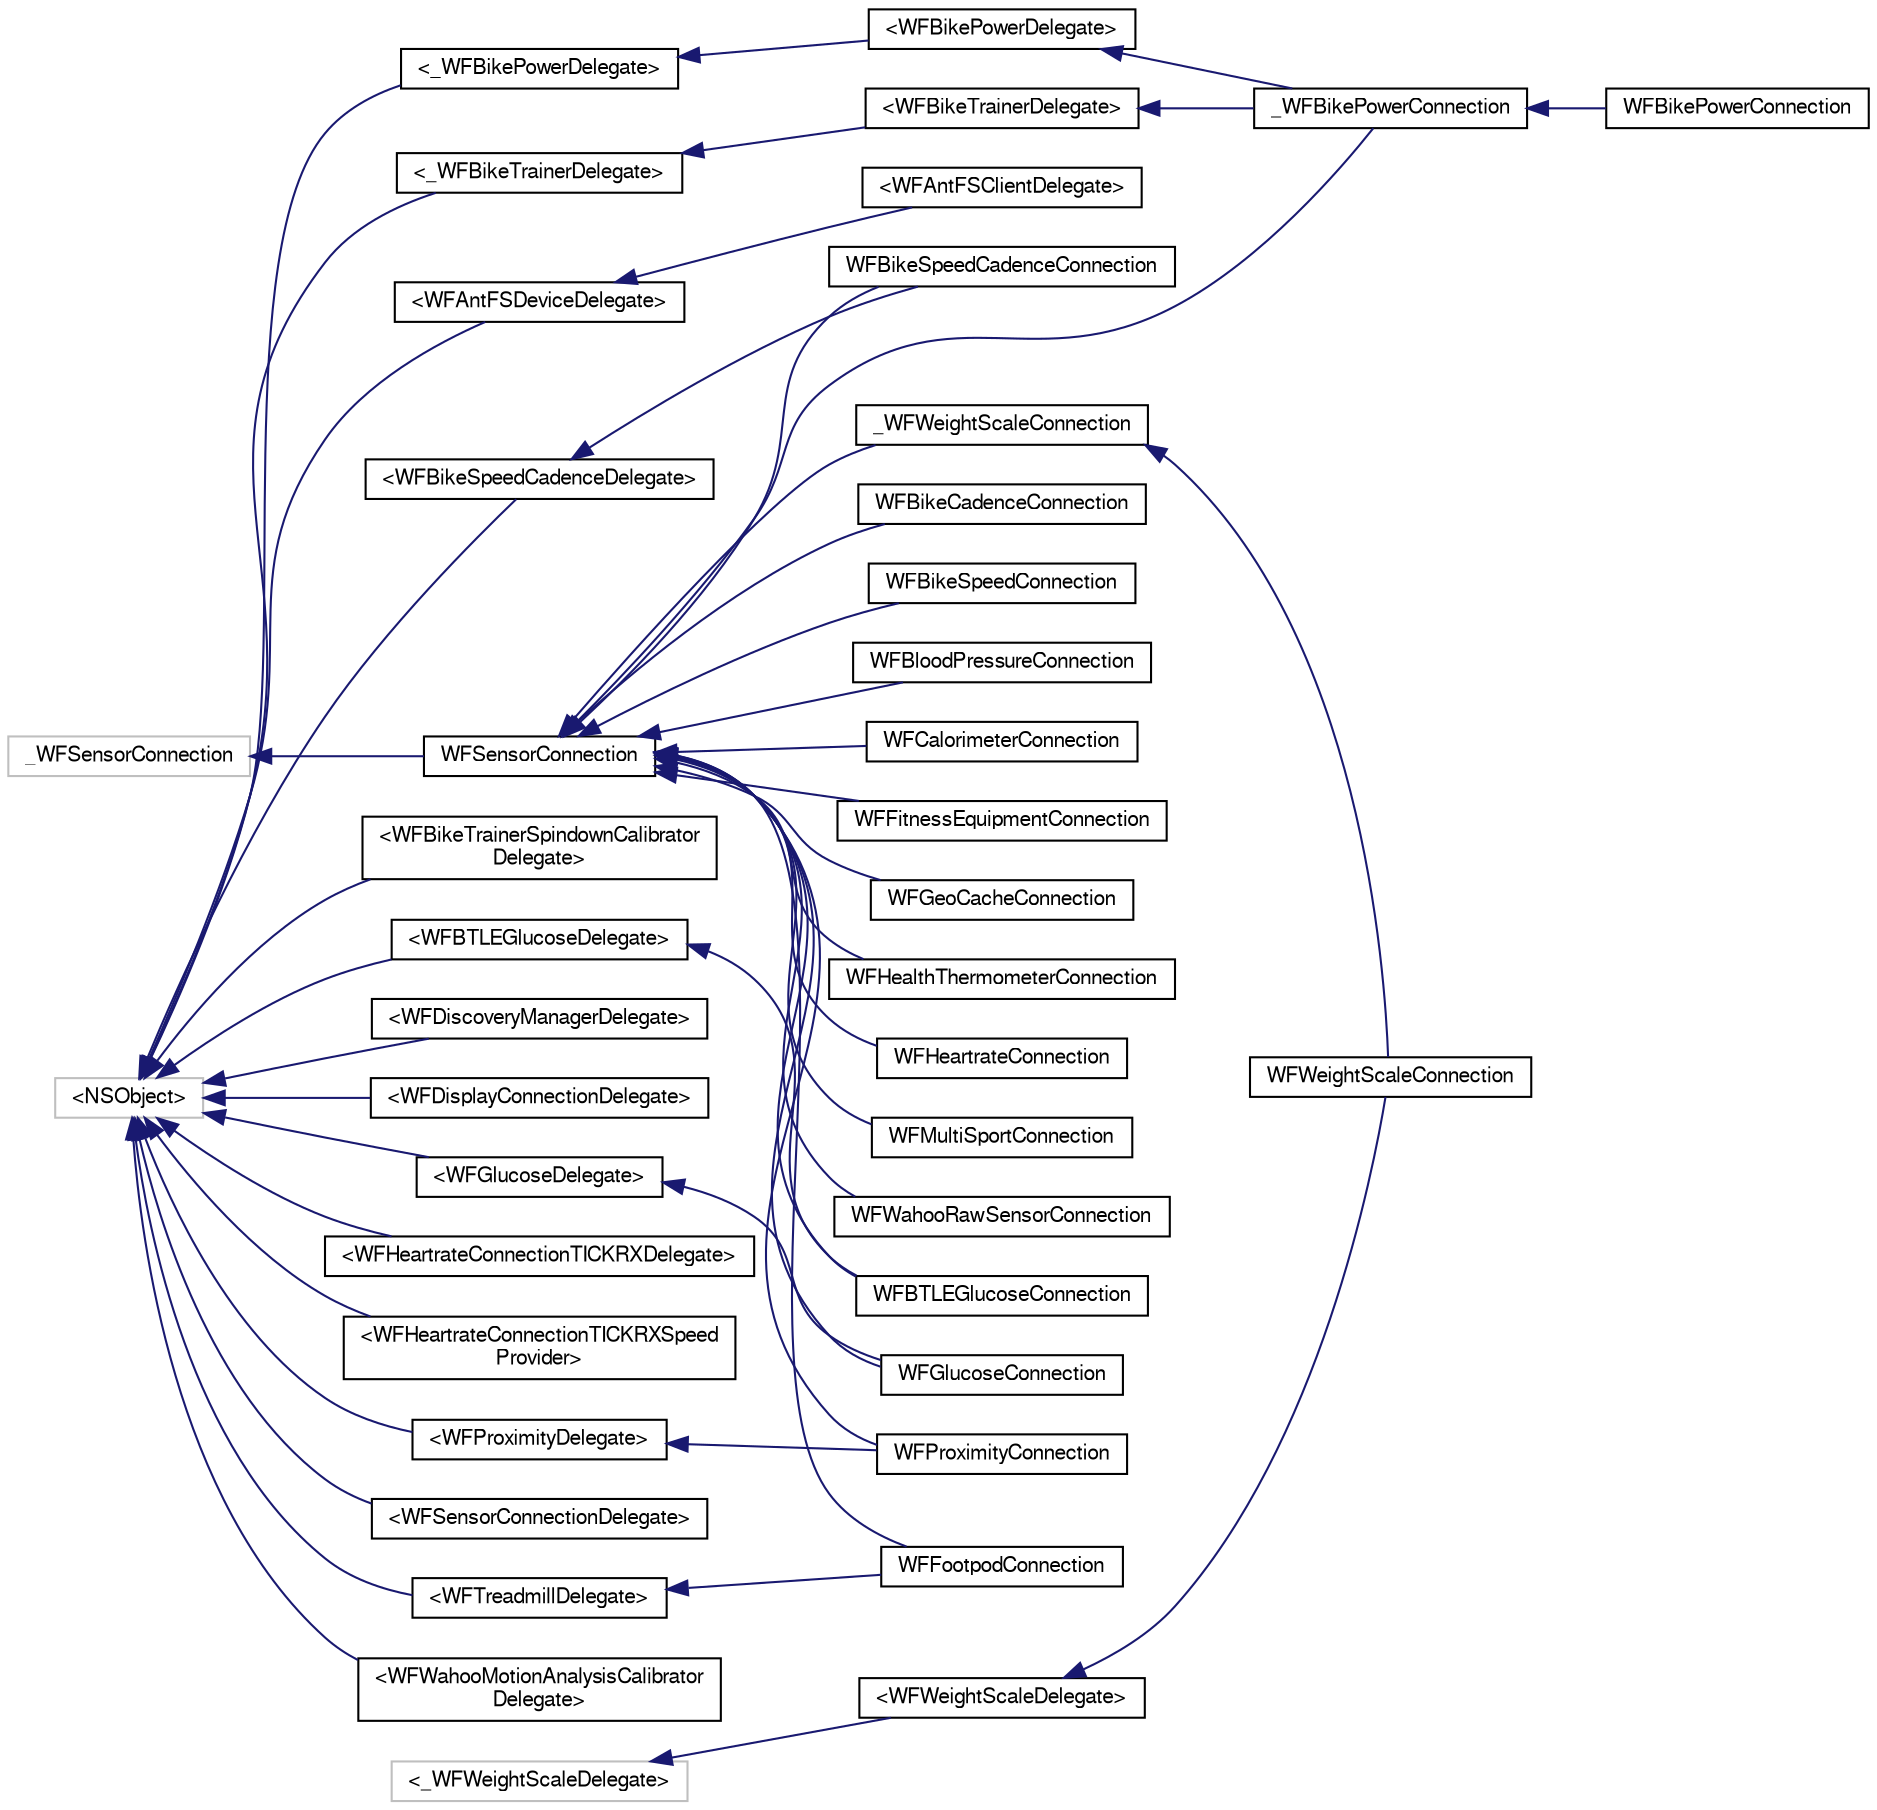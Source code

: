 digraph "Graphical Class Hierarchy"
{
  edge [fontname="FreeSans",fontsize="10",labelfontname="FreeSans",labelfontsize="10"];
  node [fontname="FreeSans",fontsize="10",shape=record];
  rankdir="LR";
  Node1 [label="_WFSensorConnection",height=0.2,width=0.4,color="grey75", fillcolor="white", style="filled"];
  Node1 -> Node2 [dir="back",color="midnightblue",fontsize="10",style="solid",fontname="FreeSans"];
  Node2 [label="WFSensorConnection",height=0.2,width=0.4,color="black", fillcolor="white", style="filled",URL="$interface_w_f_sensor_connection.html",tooltip="Represents the connection for an ANT sensor. "];
  Node2 -> Node3 [dir="back",color="midnightblue",fontsize="10",style="solid",fontname="FreeSans"];
  Node3 [label="_WFBikePowerConnection",height=0.2,width=0.4,color="black", fillcolor="white", style="filled",URL="$interface___w_f_bike_power_connection.html"];
  Node3 -> Node4 [dir="back",color="midnightblue",fontsize="10",style="solid",fontname="FreeSans"];
  Node4 [label="WFBikePowerConnection",height=0.2,width=0.4,color="black", fillcolor="white", style="filled",URL="$interface_w_f_bike_power_connection.html",tooltip="Represents a connection to an ANT+ Bike Power sensor. "];
  Node2 -> Node5 [dir="back",color="midnightblue",fontsize="10",style="solid",fontname="FreeSans"];
  Node5 [label="_WFWeightScaleConnection",height=0.2,width=0.4,color="black", fillcolor="white", style="filled",URL="$interface___w_f_weight_scale_connection.html",tooltip="Internal-use base class for the WFWeightScaleConnection. "];
  Node5 -> Node6 [dir="back",color="midnightblue",fontsize="10",style="solid",fontname="FreeSans"];
  Node6 [label="WFWeightScaleConnection",height=0.2,width=0.4,color="black", fillcolor="white", style="filled",URL="$interface_w_f_weight_scale_connection.html",tooltip="Represents a connection to an ANT+ or BTLE Weight Scale sensor. "];
  Node2 -> Node7 [dir="back",color="midnightblue",fontsize="10",style="solid",fontname="FreeSans"];
  Node7 [label="WFBikeCadenceConnection",height=0.2,width=0.4,color="black", fillcolor="white", style="filled",URL="$interface_w_f_bike_cadence_connection.html",tooltip="Represents a connection to an ANT+ Bike Cadence sensor. "];
  Node2 -> Node8 [dir="back",color="midnightblue",fontsize="10",style="solid",fontname="FreeSans"];
  Node8 [label="WFBikeSpeedCadenceConnection",height=0.2,width=0.4,color="black", fillcolor="white", style="filled",URL="$interface_w_f_bike_speed_cadence_connection.html",tooltip="Represents a connection to an ANT+ combined Bike Speed and Cadence sensor. "];
  Node2 -> Node9 [dir="back",color="midnightblue",fontsize="10",style="solid",fontname="FreeSans"];
  Node9 [label="WFBikeSpeedConnection",height=0.2,width=0.4,color="black", fillcolor="white", style="filled",URL="$interface_w_f_bike_speed_connection.html",tooltip="Represents a connection to an ANT+ Bike Speed sensor. "];
  Node2 -> Node10 [dir="back",color="midnightblue",fontsize="10",style="solid",fontname="FreeSans"];
  Node10 [label="WFBloodPressureConnection",height=0.2,width=0.4,color="black", fillcolor="white", style="filled",URL="$interface_w_f_blood_pressure_connection.html",tooltip="Represents a connection to a BTLE Blood Pressure sensor. "];
  Node2 -> Node11 [dir="back",color="midnightblue",fontsize="10",style="solid",fontname="FreeSans"];
  Node11 [label="WFBTLEGlucoseConnection",height=0.2,width=0.4,color="black", fillcolor="white", style="filled",URL="$interface_w_f_b_t_l_e_glucose_connection.html",tooltip="Represents a connection to a BTLE Glucose Monitor sensor. "];
  Node2 -> Node12 [dir="back",color="midnightblue",fontsize="10",style="solid",fontname="FreeSans"];
  Node12 [label="WFCalorimeterConnection",height=0.2,width=0.4,color="black", fillcolor="white", style="filled",URL="$interface_w_f_calorimeter_connection.html",tooltip="Represents a connection to an ANT+ Calorimeter sensor. "];
  Node2 -> Node13 [dir="back",color="midnightblue",fontsize="10",style="solid",fontname="FreeSans"];
  Node13 [label="WFFitnessEquipmentConnection",height=0.2,width=0.4,color="black", fillcolor="white", style="filled",URL="$interface_w_f_fitness_equipment_connection.html",tooltip="Represents a connection to an ANT+ Fitness Equipment sensor. "];
  Node2 -> Node14 [dir="back",color="midnightblue",fontsize="10",style="solid",fontname="FreeSans"];
  Node14 [label="WFFootpodConnection",height=0.2,width=0.4,color="black", fillcolor="white", style="filled",URL="$interface_w_f_footpod_connection.html",tooltip="Represents a connection to an ANT+ Stride sensor. "];
  Node2 -> Node15 [dir="back",color="midnightblue",fontsize="10",style="solid",fontname="FreeSans"];
  Node15 [label="WFGeoCacheConnection",height=0.2,width=0.4,color="black", fillcolor="white", style="filled",URL="$interface_w_f_geo_cache_connection.html",tooltip="Represents a connection to an ANT+ GeoCache sensor. "];
  Node2 -> Node16 [dir="back",color="midnightblue",fontsize="10",style="solid",fontname="FreeSans"];
  Node16 [label="WFGlucoseConnection",height=0.2,width=0.4,color="black", fillcolor="white", style="filled",URL="$interface_w_f_glucose_connection.html",tooltip="Represents a connection to an ANT+ Glucose Monitor sensor. "];
  Node2 -> Node17 [dir="back",color="midnightblue",fontsize="10",style="solid",fontname="FreeSans"];
  Node17 [label="WFHealthThermometerConnection",height=0.2,width=0.4,color="black", fillcolor="white", style="filled",URL="$interface_w_f_health_thermometer_connection.html",tooltip="Represents a connection to a BTLE Health Thermometer sensor. "];
  Node2 -> Node18 [dir="back",color="midnightblue",fontsize="10",style="solid",fontname="FreeSans"];
  Node18 [label="WFHeartrateConnection",height=0.2,width=0.4,color="black", fillcolor="white", style="filled",URL="$interface_w_f_heartrate_connection.html",tooltip="Represents a connection to an ANT+ Heart Rate Monitor sensor. "];
  Node2 -> Node19 [dir="back",color="midnightblue",fontsize="10",style="solid",fontname="FreeSans"];
  Node19 [label="WFMultiSportConnection",height=0.2,width=0.4,color="black", fillcolor="white", style="filled",URL="$interface_w_f_multi_sport_connection.html",tooltip="Represents an ANT+ Multi-Sport Speed and Distance connection. "];
  Node2 -> Node20 [dir="back",color="midnightblue",fontsize="10",style="solid",fontname="FreeSans"];
  Node20 [label="WFProximityConnection",height=0.2,width=0.4,color="black", fillcolor="white", style="filled",URL="$interface_w_f_proximity_connection.html",tooltip="Represents a connection to a BTLE Proximity sensor. "];
  Node2 -> Node21 [dir="back",color="midnightblue",fontsize="10",style="solid",fontname="FreeSans"];
  Node21 [label="WFWahooRawSensorConnection",height=0.2,width=0.4,color="black", fillcolor="white", style="filled",URL="$interface_w_f_wahoo_raw_sensor_connection.html",tooltip="Represents a connection to a Wahoo Raw Sensor Service (implemented by a BLE device) ..."];
  Node22 [label="\<_WFWeightScaleDelegate\>",height=0.2,width=0.4,color="grey75", fillcolor="white", style="filled"];
  Node22 -> Node23 [dir="back",color="midnightblue",fontsize="10",style="solid",fontname="FreeSans"];
  Node23 [label="\<WFWeightScaleDelegate\>",height=0.2,width=0.4,color="black", fillcolor="white", style="filled",URL="$protocol_w_f_weight_scale_delegate-p.html",tooltip="Provides the interface for callback methods used by the WFWeightScaleConnection. "];
  Node23 -> Node6 [dir="back",color="midnightblue",fontsize="10",style="solid",fontname="FreeSans"];
  Node24 [label="\<NSObject\>",height=0.2,width=0.4,color="grey75", fillcolor="white", style="filled"];
  Node24 -> Node25 [dir="back",color="midnightblue",fontsize="10",style="solid",fontname="FreeSans"];
  Node25 [label="\<_WFBikePowerDelegate\>",height=0.2,width=0.4,color="black", fillcolor="white", style="filled",URL="$protocol___w_f_bike_power_delegate-p.html"];
  Node25 -> Node26 [dir="back",color="midnightblue",fontsize="10",style="solid",fontname="FreeSans"];
  Node26 [label="\<WFBikePowerDelegate\>",height=0.2,width=0.4,color="black", fillcolor="white", style="filled",URL="$protocol_w_f_bike_power_delegate-p.html",tooltip="Provides the interface for callback methods used by the WFBikePowerConnection. "];
  Node26 -> Node3 [dir="back",color="midnightblue",fontsize="10",style="solid",fontname="FreeSans"];
  Node24 -> Node27 [dir="back",color="midnightblue",fontsize="10",style="solid",fontname="FreeSans"];
  Node27 [label="\<_WFBikeTrainerDelegate\>",height=0.2,width=0.4,color="black", fillcolor="white", style="filled",URL="$protocol___w_f_bike_trainer_delegate-p.html"];
  Node27 -> Node28 [dir="back",color="midnightblue",fontsize="10",style="solid",fontname="FreeSans"];
  Node28 [label="\<WFBikeTrainerDelegate\>",height=0.2,width=0.4,color="black", fillcolor="white", style="filled",URL="$protocol_w_f_bike_trainer_delegate-p.html",tooltip="Provides the interface for callback methods used by the WFBikePowerConnection. "];
  Node28 -> Node3 [dir="back",color="midnightblue",fontsize="10",style="solid",fontname="FreeSans"];
  Node24 -> Node29 [dir="back",color="midnightblue",fontsize="10",style="solid",fontname="FreeSans"];
  Node29 [label="\<WFAntFSDeviceDelegate\>",height=0.2,width=0.4,color="black", fillcolor="white", style="filled",URL="$protocol_w_f_ant_f_s_device_delegate-p.html",tooltip="Defines the interface for callback methods used by the WFAntFSDevice and its derived classes..."];
  Node29 -> Node30 [dir="back",color="midnightblue",fontsize="10",style="solid",fontname="FreeSans"];
  Node30 [label="\<WFAntFSClientDelegate\>",height=0.2,width=0.4,color="black", fillcolor="white", style="filled",URL="$protocol_w_f_ant_f_s_client_delegate-p.html",tooltip="Defines the interface for callback methods used by the WFAntFSClientBase. "];
  Node24 -> Node31 [dir="back",color="midnightblue",fontsize="10",style="solid",fontname="FreeSans"];
  Node31 [label="\<WFBikeSpeedCadenceDelegate\>",height=0.2,width=0.4,color="black", fillcolor="white", style="filled",URL="$protocol_w_f_bike_speed_cadence_delegate-p.html",tooltip="Provides the interface for callback methods used by the WFBikeSpeedCadenceConnection. "];
  Node31 -> Node8 [dir="back",color="midnightblue",fontsize="10",style="solid",fontname="FreeSans"];
  Node24 -> Node32 [dir="back",color="midnightblue",fontsize="10",style="solid",fontname="FreeSans"];
  Node32 [label="\<WFBikeTrainerSpindownCalibrator\lDelegate\>",height=0.2,width=0.4,color="black", fillcolor="white", style="filled",URL="$protocol_w_f_bike_trainer_spindown_calibrator_delegate-p.html"];
  Node24 -> Node33 [dir="back",color="midnightblue",fontsize="10",style="solid",fontname="FreeSans"];
  Node33 [label="\<WFBTLEGlucoseDelegate\>",height=0.2,width=0.4,color="black", fillcolor="white", style="filled",URL="$protocol_w_f_b_t_l_e_glucose_delegate-p.html",tooltip="Provides the interface for callback methods used by the WFBTLEGlucoseConnection. "];
  Node33 -> Node11 [dir="back",color="midnightblue",fontsize="10",style="solid",fontname="FreeSans"];
  Node24 -> Node34 [dir="back",color="midnightblue",fontsize="10",style="solid",fontname="FreeSans"];
  Node34 [label="\<WFDiscoveryManagerDelegate\>",height=0.2,width=0.4,color="black", fillcolor="white", style="filled",URL="$protocol_w_f_discovery_manager_delegate-p.html"];
  Node24 -> Node35 [dir="back",color="midnightblue",fontsize="10",style="solid",fontname="FreeSans"];
  Node35 [label="\<WFDisplayConnectionDelegate\>",height=0.2,width=0.4,color="black", fillcolor="white", style="filled",URL="$protocol_w_f_display_connection_delegate-p.html"];
  Node24 -> Node36 [dir="back",color="midnightblue",fontsize="10",style="solid",fontname="FreeSans"];
  Node36 [label="\<WFGlucoseDelegate\>",height=0.2,width=0.4,color="black", fillcolor="white", style="filled",URL="$protocol_w_f_glucose_delegate-p.html",tooltip="Provides the interface for callback methods used by the WFGlucoseConnection. "];
  Node36 -> Node16 [dir="back",color="midnightblue",fontsize="10",style="solid",fontname="FreeSans"];
  Node24 -> Node37 [dir="back",color="midnightblue",fontsize="10",style="solid",fontname="FreeSans"];
  Node37 [label="\<WFHeartrateConnectionTICKRXDelegate\>",height=0.2,width=0.4,color="black", fillcolor="white", style="filled",URL="$protocol_w_f_heartrate_connection_t_i_c_k_r_x_delegate-p.html",tooltip="WFHeartrateConnectionTICKRXDelegate. "];
  Node24 -> Node38 [dir="back",color="midnightblue",fontsize="10",style="solid",fontname="FreeSans"];
  Node38 [label="\<WFHeartrateConnectionTICKRXSpeed\lProvider\>",height=0.2,width=0.4,color="black", fillcolor="white", style="filled",URL="$protocol_w_f_heartrate_connection_t_i_c_k_r_x_speed_provider-p.html",tooltip="Protocol to return speed data for motion analysis processing. "];
  Node24 -> Node39 [dir="back",color="midnightblue",fontsize="10",style="solid",fontname="FreeSans"];
  Node39 [label="\<WFProximityDelegate\>",height=0.2,width=0.4,color="black", fillcolor="white", style="filled",URL="$protocol_w_f_proximity_delegate-p.html",tooltip="Provides the interface for callback methods used by the WFProximityConnection. "];
  Node39 -> Node20 [dir="back",color="midnightblue",fontsize="10",style="solid",fontname="FreeSans"];
  Node24 -> Node40 [dir="back",color="midnightblue",fontsize="10",style="solid",fontname="FreeSans"];
  Node40 [label="\<WFSensorConnectionDelegate\>",height=0.2,width=0.4,color="black", fillcolor="white", style="filled",URL="$protocol_w_f_sensor_connection_delegate-p.html",tooltip="Provides the interface for callback methods used by the WFSensorConnection. "];
  Node24 -> Node41 [dir="back",color="midnightblue",fontsize="10",style="solid",fontname="FreeSans"];
  Node41 [label="\<WFTreadmillDelegate\>",height=0.2,width=0.4,color="black", fillcolor="white", style="filled",URL="$protocol_w_f_treadmill_delegate-p.html"];
  Node41 -> Node14 [dir="back",color="midnightblue",fontsize="10",style="solid",fontname="FreeSans"];
  Node24 -> Node42 [dir="back",color="midnightblue",fontsize="10",style="solid",fontname="FreeSans"];
  Node42 [label="\<WFWahooMotionAnalysisCalibrator\lDelegate\>",height=0.2,width=0.4,color="black", fillcolor="white", style="filled",URL="$protocol_w_f_wahoo_motion_analysis_calibrator_delegate-p.html"];
}
